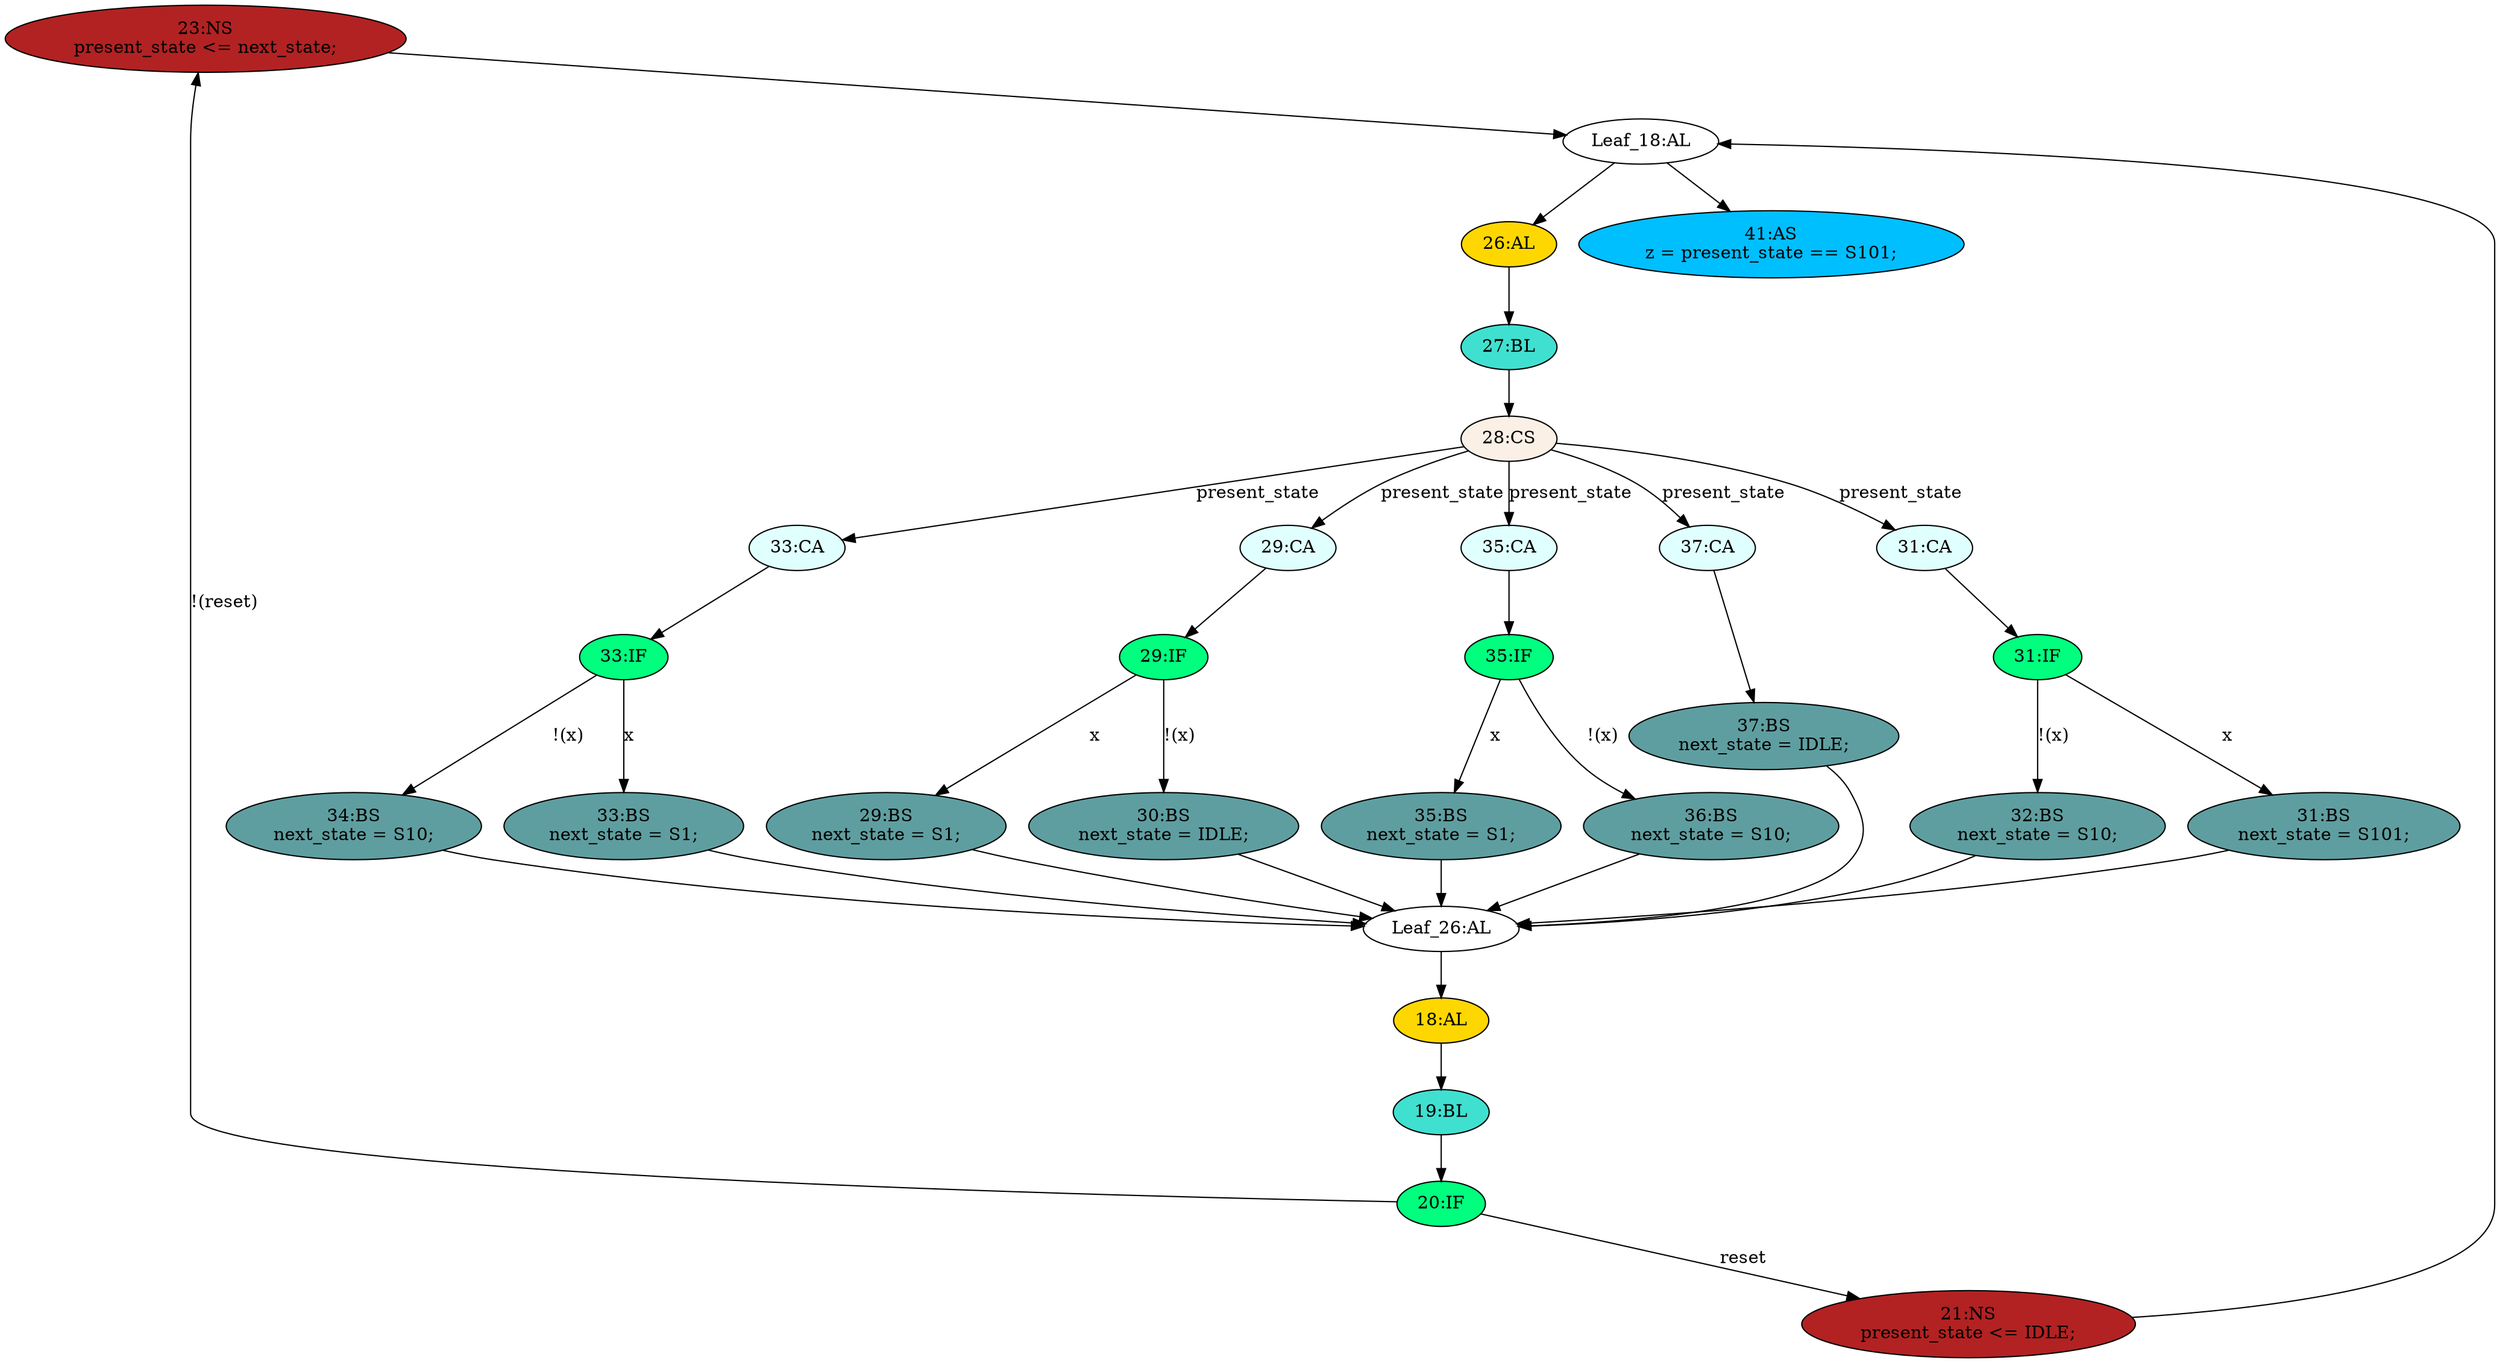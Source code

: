 strict digraph "compose( ,  )" {
	node [label="\N"];
	"23:NS"	[ast="<pyverilog.vparser.ast.NonblockingSubstitution object at 0x7f46e6db2650>",
		fillcolor=firebrick,
		label="23:NS
present_state <= next_state;",
		statements="[<pyverilog.vparser.ast.NonblockingSubstitution object at 0x7f46e6db2650>]",
		style=filled,
		typ=NonblockingSubstitution];
	"Leaf_18:AL"	[def_var="['present_state']",
		label="Leaf_18:AL"];
	"23:NS" -> "Leaf_18:AL"	[cond="[]",
		lineno=None];
	"29:IF"	[ast="<pyverilog.vparser.ast.IfStatement object at 0x7f46e6da7290>",
		fillcolor=springgreen,
		label="29:IF",
		statements="[]",
		style=filled,
		typ=IfStatement];
	"29:BS"	[ast="<pyverilog.vparser.ast.BlockingSubstitution object at 0x7f46e6da7f50>",
		fillcolor=cadetblue,
		label="29:BS
next_state = S1;",
		statements="[<pyverilog.vparser.ast.BlockingSubstitution object at 0x7f46e6da7f50>]",
		style=filled,
		typ=BlockingSubstitution];
	"29:IF" -> "29:BS"	[cond="['x']",
		label=x,
		lineno=29];
	"30:BS"	[ast="<pyverilog.vparser.ast.BlockingSubstitution object at 0x7f46e85bf450>",
		fillcolor=cadetblue,
		label="30:BS
next_state = IDLE;",
		statements="[<pyverilog.vparser.ast.BlockingSubstitution object at 0x7f46e85bf450>]",
		style=filled,
		typ=BlockingSubstitution];
	"29:IF" -> "30:BS"	[cond="['x']",
		label="!(x)",
		lineno=29];
	"34:BS"	[ast="<pyverilog.vparser.ast.BlockingSubstitution object at 0x7f46e6c584d0>",
		fillcolor=cadetblue,
		label="34:BS
next_state = S10;",
		statements="[<pyverilog.vparser.ast.BlockingSubstitution object at 0x7f46e6c584d0>]",
		style=filled,
		typ=BlockingSubstitution];
	"Leaf_26:AL"	[def_var="['next_state']",
		label="Leaf_26:AL"];
	"34:BS" -> "Leaf_26:AL"	[cond="[]",
		lineno=None];
	"32:BS"	[ast="<pyverilog.vparser.ast.BlockingSubstitution object at 0x7f46e6c58b10>",
		fillcolor=cadetblue,
		label="32:BS
next_state = S10;",
		statements="[<pyverilog.vparser.ast.BlockingSubstitution object at 0x7f46e6c58b10>]",
		style=filled,
		typ=BlockingSubstitution];
	"32:BS" -> "Leaf_26:AL"	[cond="[]",
		lineno=None];
	"31:BS"	[ast="<pyverilog.vparser.ast.BlockingSubstitution object at 0x7f46e706a150>",
		fillcolor=cadetblue,
		label="31:BS
next_state = S101;",
		statements="[<pyverilog.vparser.ast.BlockingSubstitution object at 0x7f46e706a150>]",
		style=filled,
		typ=BlockingSubstitution];
	"31:BS" -> "Leaf_26:AL"	[cond="[]",
		lineno=None];
	"35:IF"	[ast="<pyverilog.vparser.ast.IfStatement object at 0x7f46e6c58910>",
		fillcolor=springgreen,
		label="35:IF",
		statements="[]",
		style=filled,
		typ=IfStatement];
	"36:BS"	[ast="<pyverilog.vparser.ast.BlockingSubstitution object at 0x7f46e6c58650>",
		fillcolor=cadetblue,
		label="36:BS
next_state = S10;",
		statements="[<pyverilog.vparser.ast.BlockingSubstitution object at 0x7f46e6c58650>]",
		style=filled,
		typ=BlockingSubstitution];
	"35:IF" -> "36:BS"	[cond="['x']",
		label="!(x)",
		lineno=35];
	"35:BS"	[ast="<pyverilog.vparser.ast.BlockingSubstitution object at 0x7f46e6c58f10>",
		fillcolor=cadetblue,
		label="35:BS
next_state = S1;",
		statements="[<pyverilog.vparser.ast.BlockingSubstitution object at 0x7f46e6c58f10>]",
		style=filled,
		typ=BlockingSubstitution];
	"35:IF" -> "35:BS"	[cond="['x']",
		label=x,
		lineno=35];
	"29:BS" -> "Leaf_26:AL"	[cond="[]",
		lineno=None];
	"41:AS"	[ast="<pyverilog.vparser.ast.Assign object at 0x7f46e6c58690>",
		def_var="['z']",
		fillcolor=deepskyblue,
		label="41:AS
z = present_state == S101;",
		statements="[]",
		style=filled,
		typ=Assign,
		use_var="['present_state']"];
	"Leaf_18:AL" -> "41:AS";
	"26:AL"	[ast="<pyverilog.vparser.ast.Always object at 0x7f46e6dbd4d0>",
		clk_sens=False,
		fillcolor=gold,
		label="26:AL",
		sens="['present_state']",
		statements="[]",
		style=filled,
		typ=Always,
		use_var="['x', 'present_state']"];
	"Leaf_18:AL" -> "26:AL";
	"35:CA"	[ast="<pyverilog.vparser.ast.Case object at 0x7f46e6c58610>",
		fillcolor=lightcyan,
		label="35:CA",
		statements="[]",
		style=filled,
		typ=Case];
	"35:CA" -> "35:IF"	[cond="[]",
		lineno=None];
	"20:IF"	[ast="<pyverilog.vparser.ast.IfStatement object at 0x7f46e6db2150>",
		fillcolor=springgreen,
		label="20:IF",
		statements="[]",
		style=filled,
		typ=IfStatement];
	"20:IF" -> "23:NS"	[cond="['reset']",
		label="!(reset)",
		lineno=20];
	"21:NS"	[ast="<pyverilog.vparser.ast.NonblockingSubstitution object at 0x7f46e6d4ecd0>",
		fillcolor=firebrick,
		label="21:NS
present_state <= IDLE;",
		statements="[<pyverilog.vparser.ast.NonblockingSubstitution object at 0x7f46e6d4ecd0>]",
		style=filled,
		typ=NonblockingSubstitution];
	"20:IF" -> "21:NS"	[cond="['reset']",
		label=reset,
		lineno=20];
	"33:BS"	[ast="<pyverilog.vparser.ast.BlockingSubstitution object at 0x7f46e6c58c10>",
		fillcolor=cadetblue,
		label="33:BS
next_state = S1;",
		statements="[<pyverilog.vparser.ast.BlockingSubstitution object at 0x7f46e6c58c10>]",
		style=filled,
		typ=BlockingSubstitution];
	"33:BS" -> "Leaf_26:AL"	[cond="[]",
		lineno=None];
	"37:CA"	[ast="<pyverilog.vparser.ast.Case object at 0x7f46e6c589d0>",
		fillcolor=lightcyan,
		label="37:CA",
		statements="[]",
		style=filled,
		typ=Case];
	"37:BS"	[ast="<pyverilog.vparser.ast.BlockingSubstitution object at 0x7f46e6c58790>",
		fillcolor=cadetblue,
		label="37:BS
next_state = IDLE;",
		statements="[<pyverilog.vparser.ast.BlockingSubstitution object at 0x7f46e6c58790>]",
		style=filled,
		typ=BlockingSubstitution];
	"37:CA" -> "37:BS"	[cond="[]",
		lineno=None];
	"31:CA"	[ast="<pyverilog.vparser.ast.Case object at 0x7f46eaf05d10>",
		fillcolor=lightcyan,
		label="31:CA",
		statements="[]",
		style=filled,
		typ=Case];
	"31:IF"	[ast="<pyverilog.vparser.ast.IfStatement object at 0x7f46e706a310>",
		fillcolor=springgreen,
		label="31:IF",
		statements="[]",
		style=filled,
		typ=IfStatement];
	"31:CA" -> "31:IF"	[cond="[]",
		lineno=None];
	"33:IF"	[ast="<pyverilog.vparser.ast.IfStatement object at 0x7f46e6c58dd0>",
		fillcolor=springgreen,
		label="33:IF",
		statements="[]",
		style=filled,
		typ=IfStatement];
	"33:IF" -> "34:BS"	[cond="['x']",
		label="!(x)",
		lineno=33];
	"33:IF" -> "33:BS"	[cond="['x']",
		label=x,
		lineno=33];
	"27:BL"	[ast="<pyverilog.vparser.ast.Block object at 0x7f46e6dbdc50>",
		fillcolor=turquoise,
		label="27:BL",
		statements="[]",
		style=filled,
		typ=Block];
	"28:CS"	[ast="<pyverilog.vparser.ast.CaseStatement object at 0x7f46e6c58550>",
		fillcolor=linen,
		label="28:CS",
		statements="[]",
		style=filled,
		typ=CaseStatement];
	"27:BL" -> "28:CS"	[cond="[]",
		lineno=None];
	"19:BL"	[ast="<pyverilog.vparser.ast.Block object at 0x7f46e6da4210>",
		fillcolor=turquoise,
		label="19:BL",
		statements="[]",
		style=filled,
		typ=Block];
	"19:BL" -> "20:IF"	[cond="[]",
		lineno=None];
	"30:BS" -> "Leaf_26:AL"	[cond="[]",
		lineno=None];
	"18:AL"	[ast="<pyverilog.vparser.ast.Always object at 0x7f46e6da4e10>",
		clk_sens=True,
		fillcolor=gold,
		label="18:AL",
		sens="['clk']",
		statements="[]",
		style=filled,
		typ=Always,
		use_var="['reset', 'next_state']"];
	"18:AL" -> "19:BL"	[cond="[]",
		lineno=None];
	"37:BS" -> "Leaf_26:AL"	[cond="[]",
		lineno=None];
	"36:BS" -> "Leaf_26:AL"	[cond="[]",
		lineno=None];
	"26:AL" -> "27:BL"	[cond="[]",
		lineno=None];
	"Leaf_26:AL" -> "18:AL";
	"33:CA"	[ast="<pyverilog.vparser.ast.Case object at 0x7f46e6dc6150>",
		fillcolor=lightcyan,
		label="33:CA",
		statements="[]",
		style=filled,
		typ=Case];
	"33:CA" -> "33:IF"	[cond="[]",
		lineno=None];
	"31:IF" -> "32:BS"	[cond="['x']",
		label="!(x)",
		lineno=31];
	"31:IF" -> "31:BS"	[cond="['x']",
		label=x,
		lineno=31];
	"28:CS" -> "35:CA"	[cond="['present_state']",
		label=present_state,
		lineno=28];
	"28:CS" -> "37:CA"	[cond="['present_state']",
		label=present_state,
		lineno=28];
	"28:CS" -> "31:CA"	[cond="['present_state']",
		label=present_state,
		lineno=28];
	"28:CS" -> "33:CA"	[cond="['present_state']",
		label=present_state,
		lineno=28];
	"29:CA"	[ast="<pyverilog.vparser.ast.Case object at 0x7f46e6da7650>",
		fillcolor=lightcyan,
		label="29:CA",
		statements="[]",
		style=filled,
		typ=Case];
	"28:CS" -> "29:CA"	[cond="['present_state']",
		label=present_state,
		lineno=28];
	"29:CA" -> "29:IF"	[cond="[]",
		lineno=None];
	"35:BS" -> "Leaf_26:AL"	[cond="[]",
		lineno=None];
	"21:NS" -> "Leaf_18:AL"	[cond="[]",
		lineno=None];
}

